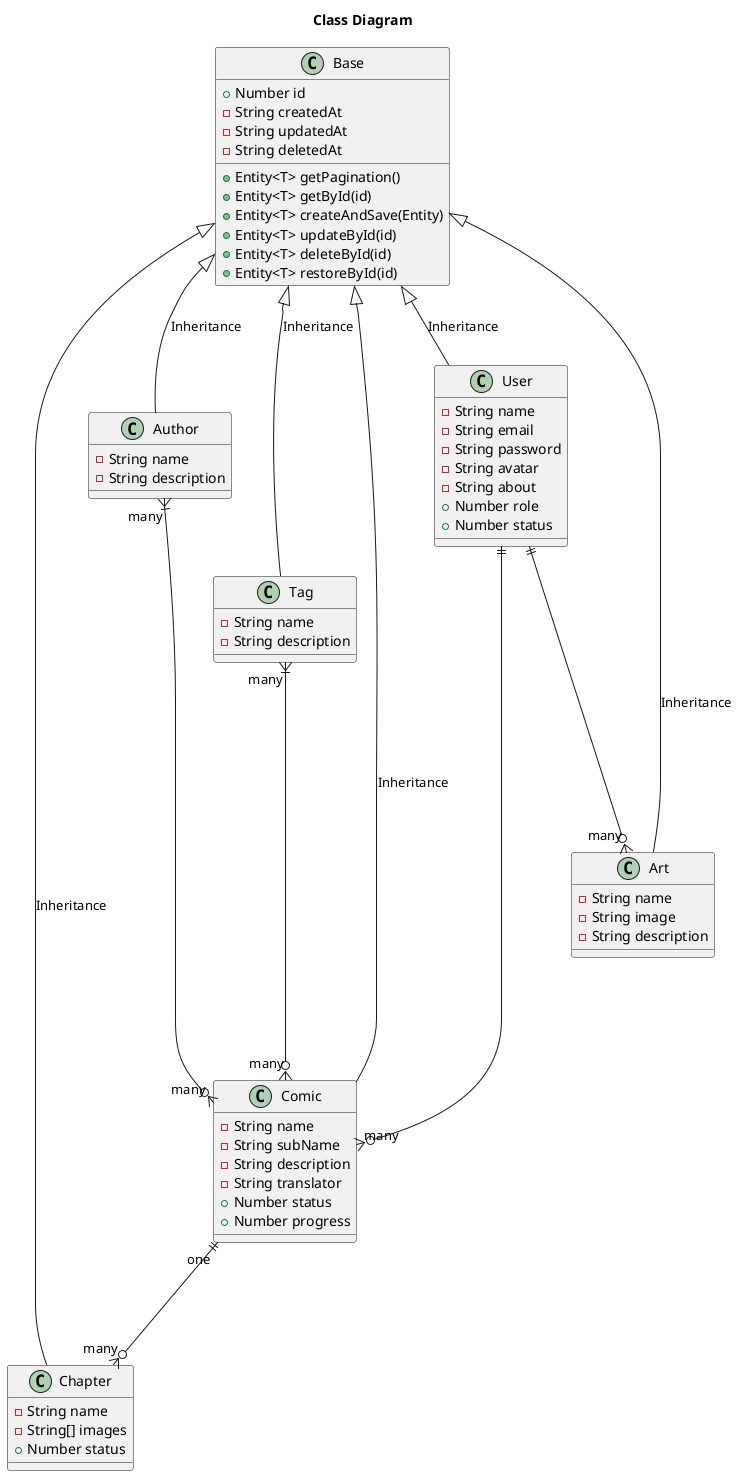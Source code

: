 @startuml

title Class Diagram

class Base {
    +Number id
    -String createdAt
    -String updatedAt
    -String deletedAt
    +Entity<T> getPagination()
    +Entity<T> getById(id)
    +Entity<T> createAndSave(Entity)
    +Entity<T> updateById(id)
    +Entity<T> deleteById(id)
    +Entity<T> restoreById(id)
}

Base <|-down- Comic: Inheritance
Base <|-down- Chapter: Inheritance
Base <|-down- Author: Inheritance
Base <|-down- Tag: Inheritance
Base <|-down- User: Inheritance
Base <|-down- Art: Inheritance

class Comic {
  -String name
  -String subName
  -String description
  -String translator
  +Number status
  +Number progress
}

Comic "one" ||---o{ "many" Chapter

class Chapter {
  -String name
  -String[] images
  +Number status
}

class Author {
  -String name
  -String description
}

Author "many" }|------o{ "many" Comic

class Tag {
  -String name
  -String description
}

Tag "many" }|----o{ "many" Comic

class User {
  -String name
  -String email
  -String password
  -String avatar
  -String about
  +Number role
  +Number status
}

User  ||----o{ "many" Comic
User  ||----o{ "many" Art

class Art {
  -String name
  -String image
  -String description
}

@enduml
